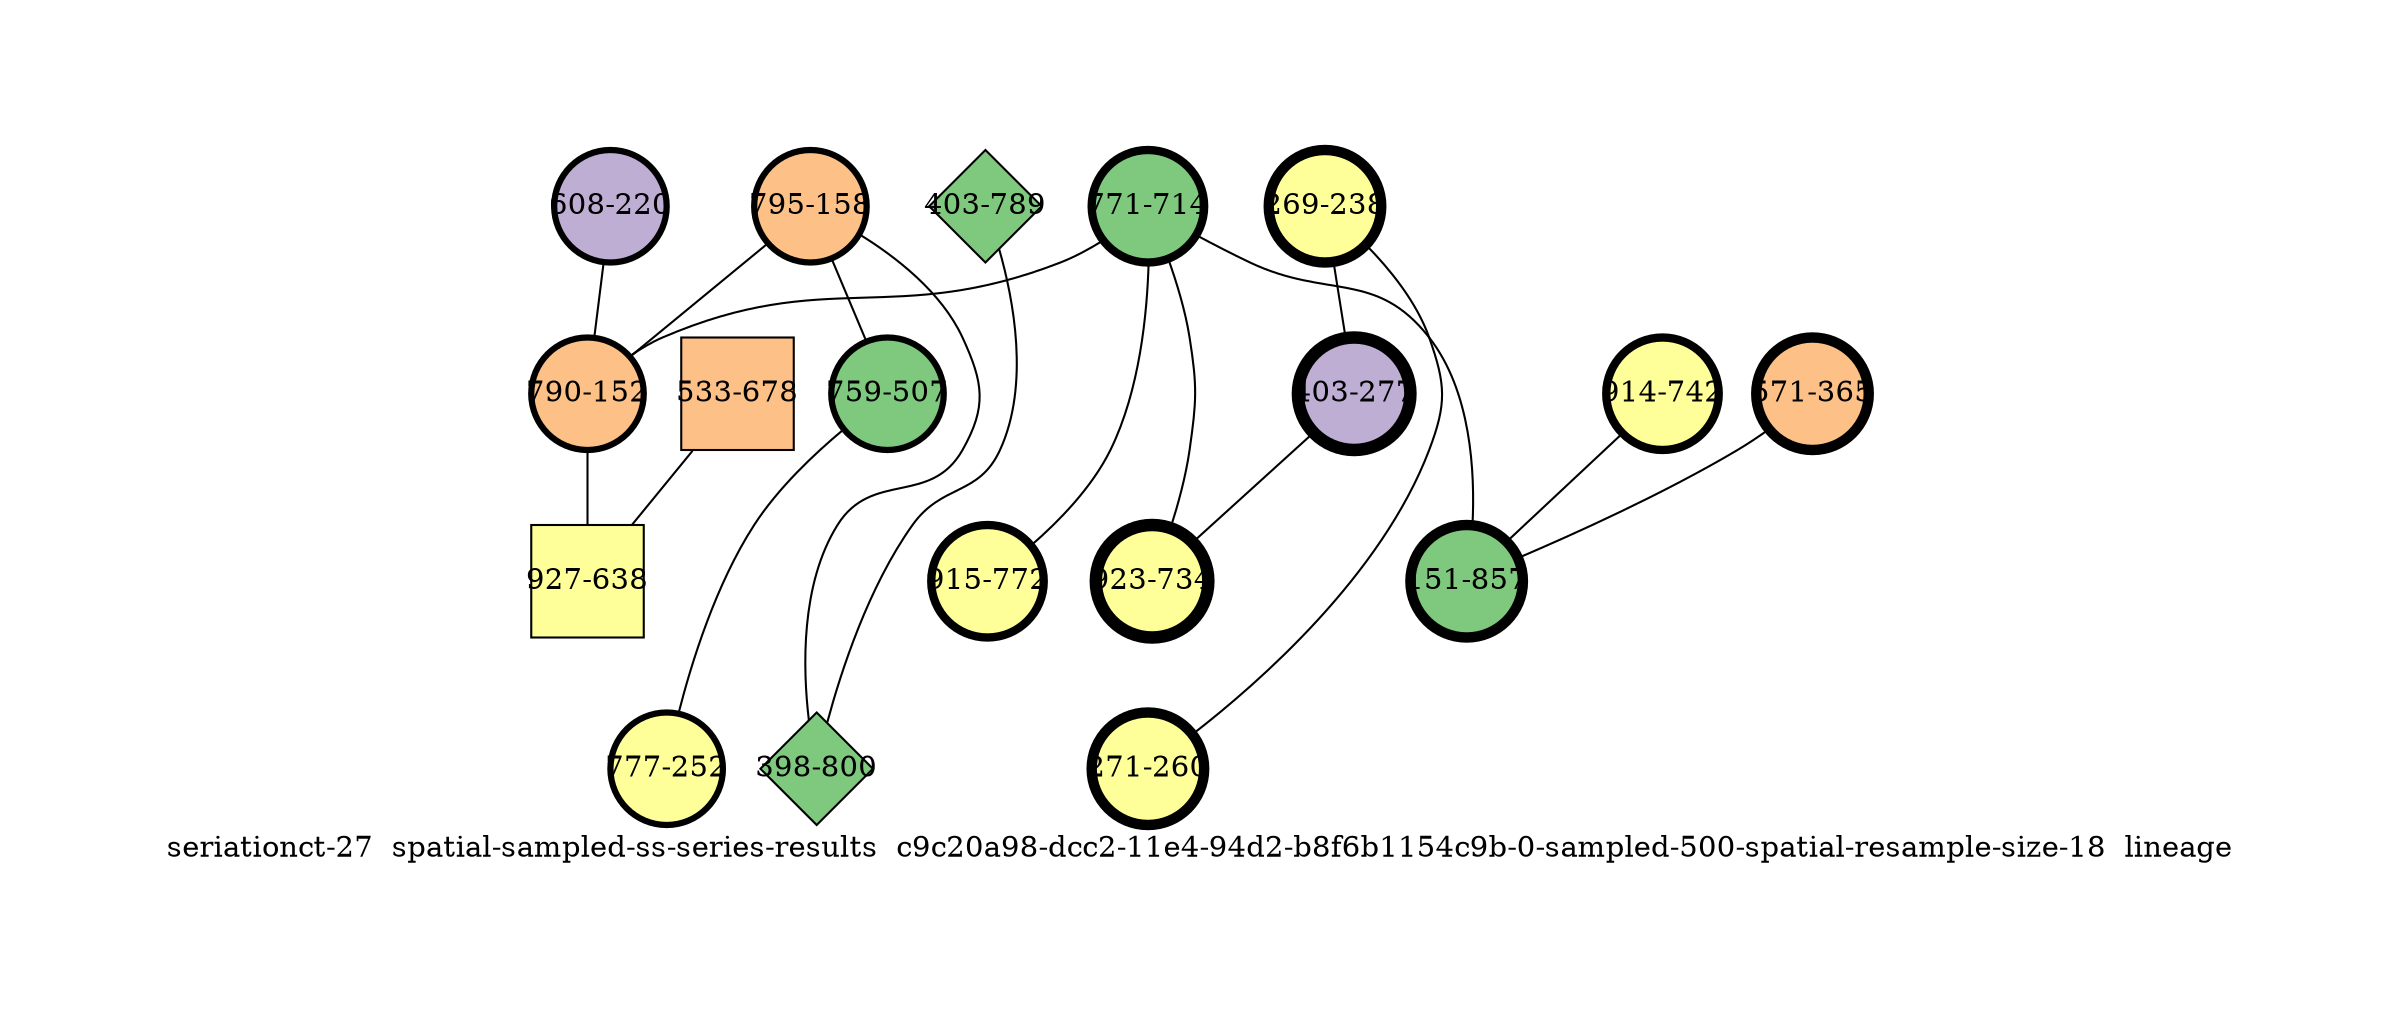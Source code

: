 strict graph "seriationct-27  spatial-sampled-ss-series-results  c9c20a98-dcc2-11e4-94d2-b8f6b1154c9b-0-sampled-500-spatial-resample-size-18  lineage" {
labelloc=b;
ratio=auto;
pad="1.0";
label="seriationct-27  spatial-sampled-ss-series-results  c9c20a98-dcc2-11e4-94d2-b8f6b1154c9b-0-sampled-500-spatial-resample-size-18  lineage";
node [width="0.75", style=filled, fixedsize=true, height="0.75", shape=circle, label=""];
0 [xCoordinate="714.0", appears_in_slice=4, yCoordinate="771.0", colorscheme=accent6, lineage_id=0, short_label="771-714", label="771-714", shape=circle, cluster_id=0, fillcolor=1, size="500.0", id=17, penwidth="4.0"];
1 [xCoordinate="742.0", appears_in_slice=4, yCoordinate="914.0", colorscheme=accent6, lineage_id=0, short_label="914-742", label="914-742", shape=circle, cluster_id=3, fillcolor=4, size="500.0", id=8, penwidth="4.0"];
2 [xCoordinate="220.0", appears_in_slice=3, yCoordinate="608.0", colorscheme=accent6, lineage_id=0, short_label="608-220", label="608-220", shape=circle, cluster_id=1, fillcolor=2, size="500.0", id=1, penwidth="3.0"];
3 [xCoordinate="158.0", appears_in_slice=3, yCoordinate="795.0", colorscheme=accent6, lineage_id=0, short_label="795-158", label="795-158", shape=circle, cluster_id=2, fillcolor=3, size="500.0", id=5, penwidth="3.0"];
4 [xCoordinate="789.0", appears_in_slice=1, yCoordinate="403.0", colorscheme=accent6, lineage_id=2, short_label="403-789", label="403-789", shape=diamond, cluster_id=0, fillcolor=1, size="500.0", id=0, penwidth="1.0"];
5 [xCoordinate="238.0", appears_in_slice=5, yCoordinate="269.0", colorscheme=accent6, lineage_id=0, short_label="269-238", label="269-238", shape=circle, cluster_id=3, fillcolor=4, size="500.0", id=7, penwidth="5.0"];
6 [xCoordinate="507.0", appears_in_slice=3, yCoordinate="759.0", colorscheme=accent6, lineage_id=0, short_label="759-507", label="759-507", shape=circle, cluster_id=0, fillcolor=1, size="500.0", id=3, penwidth="3.0"];
7 [xCoordinate="152.0", appears_in_slice=3, yCoordinate="790.0", colorscheme=accent6, lineage_id=0, short_label="790-152", label="790-152", shape=circle, cluster_id=2, fillcolor=3, size="500.0", id=9, penwidth="3.0"];
8 [xCoordinate="800.0", appears_in_slice=1, yCoordinate="398.0", colorscheme=accent6, lineage_id=2, short_label="398-800", label="398-800", shape=diamond, cluster_id=0, fillcolor=1, size="500.0", id=10, penwidth="1.0"];
9 [xCoordinate="260.0", appears_in_slice=5, yCoordinate="271.0", colorscheme=accent6, lineage_id=0, short_label="271-260", label="271-260", shape=circle, cluster_id=3, fillcolor=4, size="500.0", id=11, penwidth="5.0"];
10 [xCoordinate="678.0", appears_in_slice=1, yCoordinate="533.0", colorscheme=accent6, lineage_id=1, short_label="533-678", label="533-678", shape=square, cluster_id=2, fillcolor=3, size="500.0", id=12, penwidth="1.0"];
11 [xCoordinate="252.0", appears_in_slice=3, yCoordinate="777.0", colorscheme=accent6, lineage_id=0, short_label="777-252", label="777-252", shape=circle, cluster_id=3, fillcolor=4, size="500.0", id=4, penwidth="3.0"];
12 [xCoordinate="277.0", appears_in_slice=6, yCoordinate="403.0", colorscheme=accent6, lineage_id=0, short_label="403-277", label="403-277", shape=circle, cluster_id=1, fillcolor=2, size="500.0", id=13, penwidth="6.0"];
13 [xCoordinate="365.0", appears_in_slice=5, yCoordinate="571.0", colorscheme=accent6, lineage_id=0, short_label="571-365", label="571-365", shape=circle, cluster_id=2, fillcolor=3, size="500.0", id=14, penwidth="5.0"];
14 [xCoordinate="734.0", appears_in_slice=6, yCoordinate="923.0", colorscheme=accent6, lineage_id=0, short_label="923-734", label="923-734", shape=circle, cluster_id=3, fillcolor=4, size="500.0", id=15, penwidth="6.0"];
15 [xCoordinate="772.0", appears_in_slice=4, yCoordinate="915.0", colorscheme=accent6, lineage_id=0, short_label="915-772", label="915-772", shape=circle, cluster_id=3, fillcolor=4, size="500.0", id=16, penwidth="4.0"];
16 [xCoordinate="638.0", appears_in_slice=1, yCoordinate="927.0", colorscheme=accent6, lineage_id=1, short_label="927-638", label="927-638", shape=square, cluster_id=3, fillcolor=4, size="500.0", id=6, penwidth="1.0"];
17 [xCoordinate="857.0", appears_in_slice=5, yCoordinate="151.0", colorscheme=accent6, lineage_id=0, short_label="151-857", label="151-857", shape=circle, cluster_id=0, fillcolor=1, size="500.0", id=2, penwidth="5.0"];
0 -- 17  [inverseweight="1.84490540951", weight="0.542033209315"];
0 -- 15  [inverseweight="2.60635935169", weight="0.383676947444"];
0 -- 14  [inverseweight="1.59002004519", weight="0.628922888755"];
0 -- 7  [inverseweight="1.55120998135", weight="0.644658048891"];
1 -- 17  [inverseweight="1.83474193656", weight="0.545035778642"];
2 -- 7  [inverseweight="2.58626840188", weight="0.386657471155"];
3 -- 8  [inverseweight="2.01603069809", weight="0.496024192958"];
3 -- 6  [inverseweight="3.56144869309", weight="0.280784614963"];
3 -- 7  [inverseweight="20.6901472151", weight="0.0483321838944"];
4 -- 8  [inverseweight="41.9590679148", weight="0.0238327505756"];
5 -- 9  [inverseweight="28.7717668824", weight="0.034756294394"];
5 -- 12  [inverseweight="3.16000327629", weight="0.316455368101"];
6 -- 11  [inverseweight="20.1455741006", weight="0.049638694584"];
7 -- 16  [inverseweight="1.30340104828", weight="0.767223565853"];
10 -- 16  [inverseweight="1.18769871491", weight="0.841964369792"];
12 -- 14  [inverseweight="21.3200716356", weight="0.0469041575982"];
13 -- 17  [inverseweight="22.6339365106", weight="0.0441814440687"];
}
